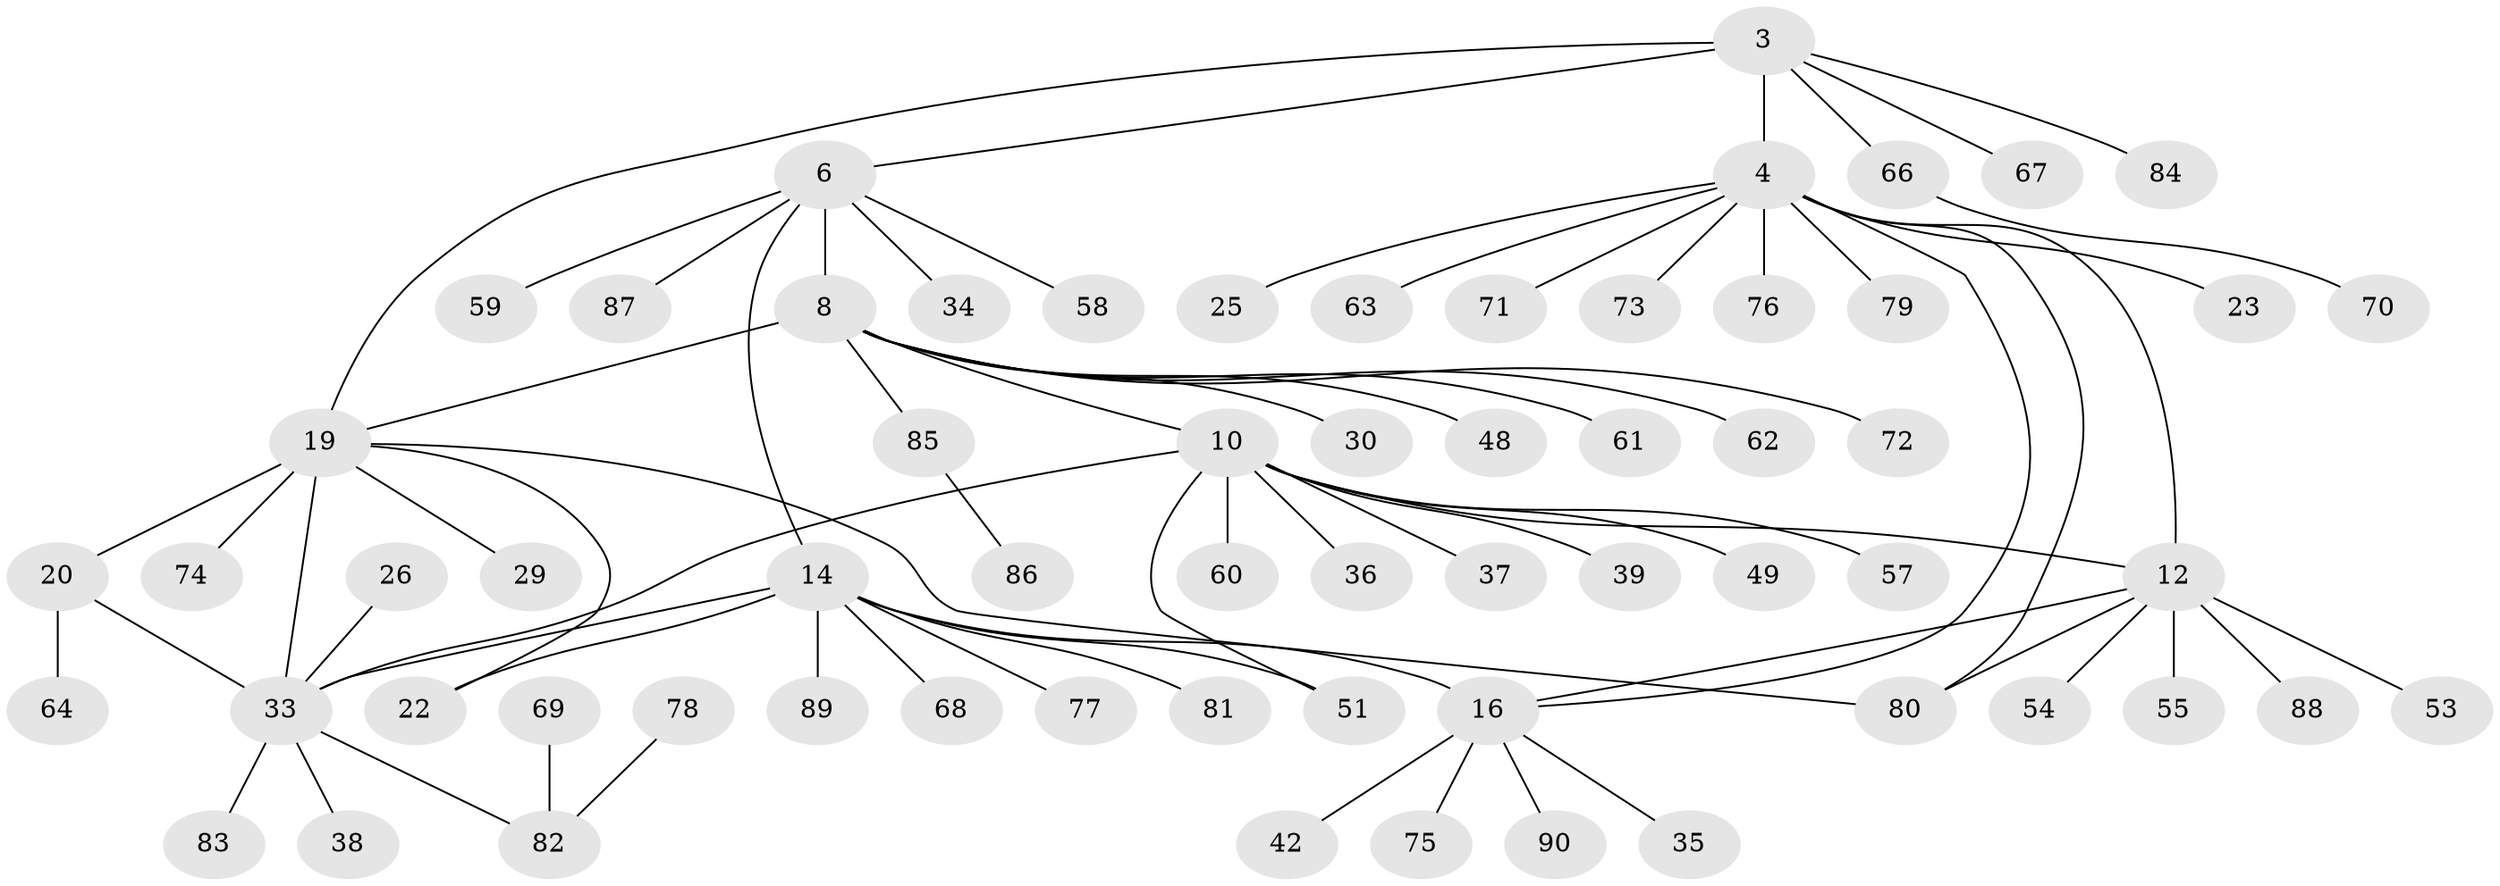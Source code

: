 // original degree distribution, {8: 0.044444444444444446, 7: 0.044444444444444446, 4: 0.03333333333333333, 6: 0.07777777777777778, 5: 0.011111111111111112, 9: 0.011111111111111112, 10: 0.011111111111111112, 2: 0.18888888888888888, 1: 0.5444444444444444, 3: 0.03333333333333333}
// Generated by graph-tools (version 1.1) at 2025/57/03/04/25 21:57:34]
// undirected, 63 vertices, 73 edges
graph export_dot {
graph [start="1"]
  node [color=gray90,style=filled];
  3 [super="+2"];
  4 [super="+1"];
  6 [super="+5"];
  8 [super="+7"];
  10 [super="+9"];
  12 [super="+11"];
  14 [super="+13"];
  16 [super="+15"];
  19 [super="+17"];
  20;
  22;
  23;
  25;
  26;
  29;
  30;
  33 [super="+18"];
  34;
  35;
  36;
  37;
  38;
  39;
  42;
  48;
  49;
  51;
  53;
  54 [super="+21"];
  55;
  57 [super="+32"];
  58;
  59;
  60;
  61;
  62;
  63;
  64;
  66;
  67;
  68 [super="+41"];
  69;
  70;
  71;
  72 [super="+27"];
  73;
  74;
  75;
  76;
  77;
  78;
  79;
  80 [super="+40+44+52"];
  81 [super="+43"];
  82 [super="+65"];
  83;
  84 [super="+56"];
  85;
  86;
  87 [super="+50"];
  88 [super="+47"];
  89 [super="+46"];
  90;
  3 -- 4 [weight=4];
  3 -- 6;
  3 -- 66;
  3 -- 67;
  3 -- 19;
  3 -- 84;
  4 -- 16;
  4 -- 23;
  4 -- 76;
  4 -- 79;
  4 -- 71;
  4 -- 73;
  4 -- 12;
  4 -- 25;
  4 -- 63;
  4 -- 80;
  6 -- 8 [weight=4];
  6 -- 34;
  6 -- 58;
  6 -- 59;
  6 -- 14;
  6 -- 87;
  8 -- 30;
  8 -- 48;
  8 -- 61;
  8 -- 62;
  8 -- 85;
  8 -- 10;
  8 -- 19;
  8 -- 72;
  10 -- 12 [weight=4];
  10 -- 33 [weight=2];
  10 -- 36;
  10 -- 37;
  10 -- 51;
  10 -- 49;
  10 -- 39;
  10 -- 60;
  10 -- 57;
  12 -- 16;
  12 -- 53;
  12 -- 55;
  12 -- 54;
  12 -- 80;
  12 -- 88;
  14 -- 16 [weight=4];
  14 -- 22;
  14 -- 51;
  14 -- 77;
  14 -- 33;
  14 -- 68;
  14 -- 81;
  14 -- 89;
  16 -- 90;
  16 -- 35;
  16 -- 42;
  16 -- 75;
  19 -- 20 [weight=2];
  19 -- 74;
  19 -- 22;
  19 -- 29;
  19 -- 33 [weight=2];
  19 -- 80;
  20 -- 64;
  20 -- 33;
  26 -- 33;
  33 -- 38;
  33 -- 83;
  33 -- 82;
  66 -- 70;
  69 -- 82;
  78 -- 82;
  85 -- 86;
}
